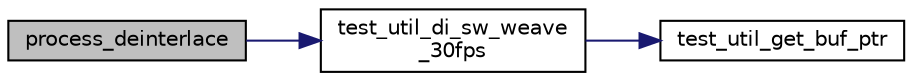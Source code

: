 digraph "process_deinterlace"
{
 // LATEX_PDF_SIZE
  edge [fontname="Helvetica",fontsize="10",labelfontname="Helvetica",labelfontsize="10"];
  node [fontname="Helvetica",fontsize="10",shape=record];
  rankdir="LR";
  Node1 [label="process_deinterlace",height=0.2,width=0.4,color="black", fillcolor="grey75", style="filled", fontcolor="black",tooltip=" "];
  Node1 -> Node2 [color="midnightblue",fontsize="10",style="solid"];
  Node2 [label="test_util_di_sw_weave\l_30fps",height=0.2,width=0.4,color="black", fillcolor="white", style="filled",URL="$test__util_8h.html#a4606454b55c3db0b58b808055b0104a2",tooltip="Deinterlace 2 fields from souce buf into dest new frame with software weave 30fps method."];
  Node2 -> Node3 [color="midnightblue",fontsize="10",style="solid"];
  Node3 [label="test_util_get_buf_ptr",height=0.2,width=0.4,color="black", fillcolor="white", style="filled",URL="$test__util_8h.html#a3585dc4f7b2fb7b4172374ffca12f069",tooltip="Get buffer virtual address."];
}
